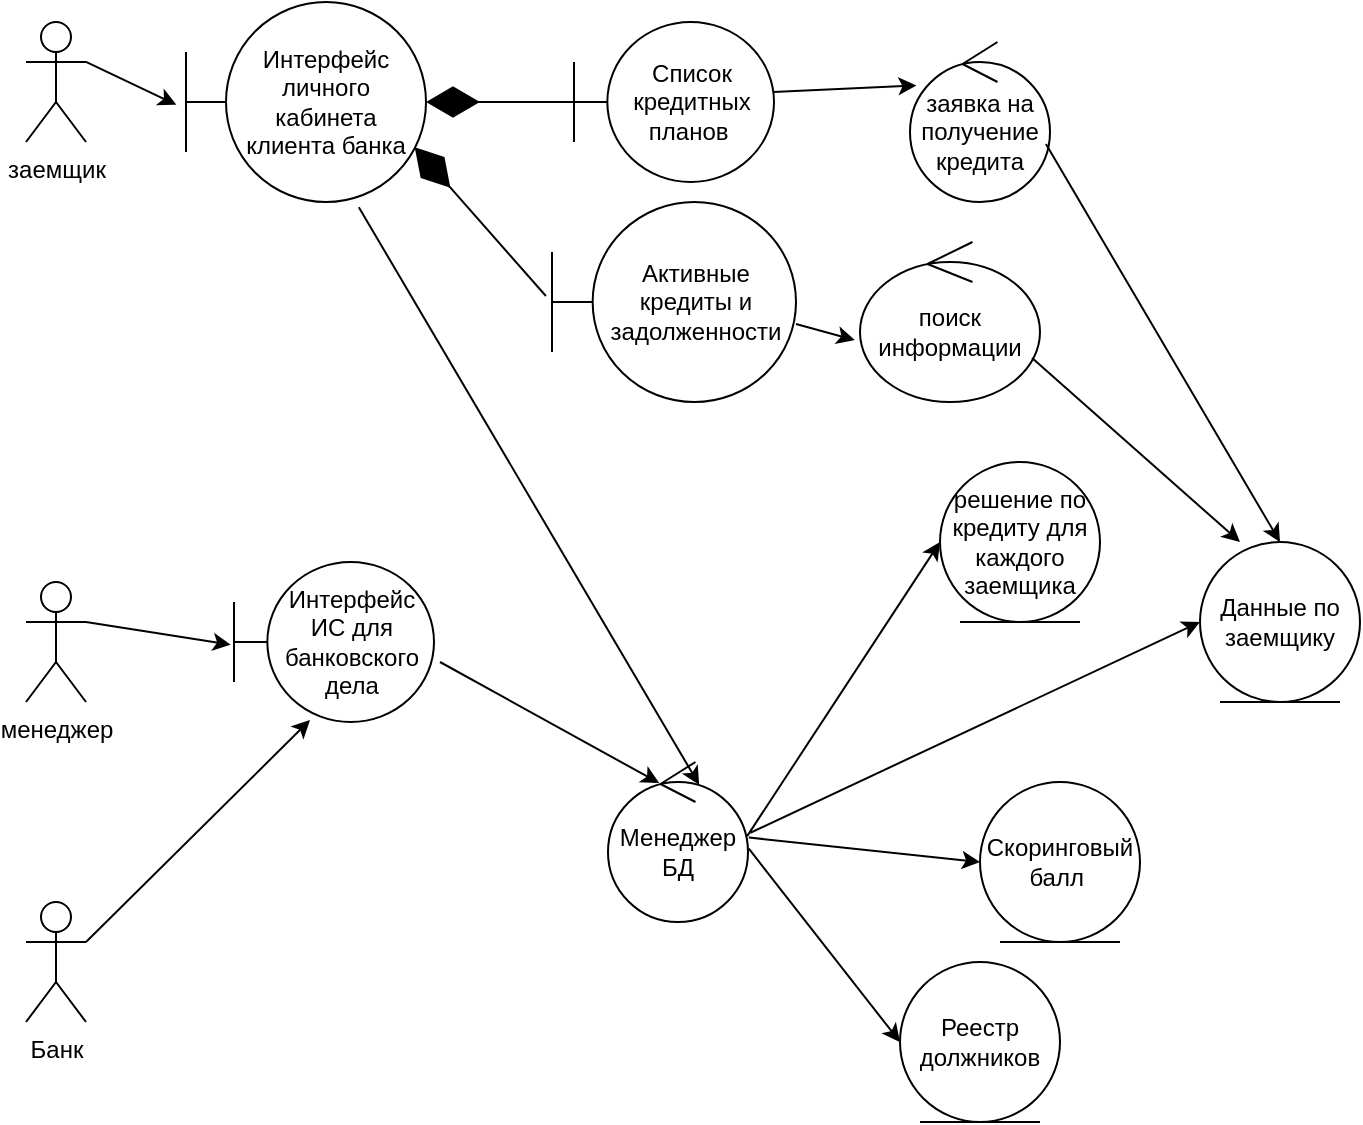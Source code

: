 <mxfile version="24.0.7" type="device">
  <diagram name="Страница — 1" id="EhDZaYC4rr0RQWu_kXCq">
    <mxGraphModel dx="1434" dy="780" grid="1" gridSize="10" guides="1" tooltips="1" connect="1" arrows="1" fold="1" page="1" pageScale="1" pageWidth="827" pageHeight="1169" math="0" shadow="0">
      <root>
        <mxCell id="0" />
        <mxCell id="1" parent="0" />
        <mxCell id="Fr_eiSPZfXDpYvOKX_Ld-1" value="заемщик" style="shape=umlActor;verticalLabelPosition=bottom;verticalAlign=top;html=1;outlineConnect=0;" parent="1" vertex="1">
          <mxGeometry x="123" y="60" width="30" height="60" as="geometry" />
        </mxCell>
        <mxCell id="Fr_eiSPZfXDpYvOKX_Ld-2" value="Банк" style="shape=umlActor;verticalLabelPosition=bottom;verticalAlign=top;html=1;outlineConnect=0;" parent="1" vertex="1">
          <mxGeometry x="123" y="500" width="30" height="60" as="geometry" />
        </mxCell>
        <mxCell id="Fr_eiSPZfXDpYvOKX_Ld-3" value="менеджер" style="shape=umlActor;verticalLabelPosition=bottom;verticalAlign=top;html=1;outlineConnect=0;" parent="1" vertex="1">
          <mxGeometry x="123" y="340" width="30" height="60" as="geometry" />
        </mxCell>
        <mxCell id="Fr_eiSPZfXDpYvOKX_Ld-8" value="Интерфейс ИС для банковского дела" style="shape=umlBoundary;whiteSpace=wrap;html=1;" parent="1" vertex="1">
          <mxGeometry x="227" y="330" width="100" height="80" as="geometry" />
        </mxCell>
        <mxCell id="Fr_eiSPZfXDpYvOKX_Ld-15" value="Менеджер БД" style="ellipse;shape=umlControl;whiteSpace=wrap;html=1;" parent="1" vertex="1">
          <mxGeometry x="414" y="430" width="70" height="80" as="geometry" />
        </mxCell>
        <mxCell id="Fr_eiSPZfXDpYvOKX_Ld-17" value="" style="endArrow=classic;html=1;rounded=0;exitX=1;exitY=0.333;exitDx=0;exitDy=0;exitPerimeter=0;entryX=-0.016;entryY=0.517;entryDx=0;entryDy=0;entryPerimeter=0;" parent="1" source="Fr_eiSPZfXDpYvOKX_Ld-3" target="Fr_eiSPZfXDpYvOKX_Ld-8" edge="1">
          <mxGeometry width="50" height="50" relative="1" as="geometry">
            <mxPoint x="303" y="530" as="sourcePoint" />
            <mxPoint x="353" y="480" as="targetPoint" />
          </mxGeometry>
        </mxCell>
        <mxCell id="Fr_eiSPZfXDpYvOKX_Ld-18" value="" style="endArrow=classic;html=1;rounded=0;entryX=0.366;entryY=0.132;entryDx=0;entryDy=0;entryPerimeter=0;" parent="1" target="Fr_eiSPZfXDpYvOKX_Ld-15" edge="1">
          <mxGeometry width="50" height="50" relative="1" as="geometry">
            <mxPoint x="330" y="380" as="sourcePoint" />
            <mxPoint x="484" y="371" as="targetPoint" />
          </mxGeometry>
        </mxCell>
        <mxCell id="Fr_eiSPZfXDpYvOKX_Ld-19" value="" style="endArrow=classic;html=1;rounded=0;exitX=1;exitY=0.333;exitDx=0;exitDy=0;exitPerimeter=0;entryX=0.38;entryY=0.988;entryDx=0;entryDy=0;entryPerimeter=0;" parent="1" source="Fr_eiSPZfXDpYvOKX_Ld-2" target="Fr_eiSPZfXDpYvOKX_Ld-8" edge="1">
          <mxGeometry width="50" height="50" relative="1" as="geometry">
            <mxPoint x="260" y="370" as="sourcePoint" />
            <mxPoint x="230" y="510" as="targetPoint" />
          </mxGeometry>
        </mxCell>
        <mxCell id="Fr_eiSPZfXDpYvOKX_Ld-20" value="Реестр должников" style="ellipse;shape=umlEntity;whiteSpace=wrap;html=1;" parent="1" vertex="1">
          <mxGeometry x="560" y="530" width="80" height="80" as="geometry" />
        </mxCell>
        <mxCell id="Fr_eiSPZfXDpYvOKX_Ld-21" value="Скоринговый балл&amp;nbsp;" style="ellipse;shape=umlEntity;whiteSpace=wrap;html=1;" parent="1" vertex="1">
          <mxGeometry x="600" y="440" width="80" height="80" as="geometry" />
        </mxCell>
        <mxCell id="Fr_eiSPZfXDpYvOKX_Ld-22" value="Данные по заемщику" style="ellipse;shape=umlEntity;whiteSpace=wrap;html=1;" parent="1" vertex="1">
          <mxGeometry x="710" y="320" width="80" height="80" as="geometry" />
        </mxCell>
        <mxCell id="Fr_eiSPZfXDpYvOKX_Ld-23" value="" style="endArrow=classic;html=1;rounded=0;exitX=1.017;exitY=0.442;exitDx=0;exitDy=0;exitPerimeter=0;entryX=0;entryY=0.5;entryDx=0;entryDy=0;" parent="1" source="Fr_eiSPZfXDpYvOKX_Ld-15" target="Fr_eiSPZfXDpYvOKX_Ld-22" edge="1">
          <mxGeometry width="50" height="50" relative="1" as="geometry">
            <mxPoint x="422" y="370" as="sourcePoint" />
            <mxPoint x="450" y="451" as="targetPoint" />
          </mxGeometry>
        </mxCell>
        <mxCell id="Fr_eiSPZfXDpYvOKX_Ld-24" value="" style="endArrow=classic;html=1;rounded=0;entryX=0;entryY=0.5;entryDx=0;entryDy=0;exitX=1.006;exitY=0.472;exitDx=0;exitDy=0;exitPerimeter=0;" parent="1" source="Fr_eiSPZfXDpYvOKX_Ld-15" target="Fr_eiSPZfXDpYvOKX_Ld-21" edge="1">
          <mxGeometry width="50" height="50" relative="1" as="geometry">
            <mxPoint x="495" y="475" as="sourcePoint" />
            <mxPoint x="600" y="310" as="targetPoint" />
          </mxGeometry>
        </mxCell>
        <mxCell id="Fr_eiSPZfXDpYvOKX_Ld-25" value="" style="endArrow=classic;html=1;rounded=0;entryX=0;entryY=0.5;entryDx=0;entryDy=0;exitX=1.006;exitY=0.542;exitDx=0;exitDy=0;exitPerimeter=0;" parent="1" source="Fr_eiSPZfXDpYvOKX_Ld-15" target="Fr_eiSPZfXDpYvOKX_Ld-20" edge="1">
          <mxGeometry width="50" height="50" relative="1" as="geometry">
            <mxPoint x="494" y="478" as="sourcePoint" />
            <mxPoint x="600" y="400" as="targetPoint" />
          </mxGeometry>
        </mxCell>
        <mxCell id="Roa18UqcXhiOv02ai0zm-1" value="решение по кредиту для каждого заемщика" style="ellipse;shape=umlEntity;whiteSpace=wrap;html=1;" parent="1" vertex="1">
          <mxGeometry x="580" y="280" width="80" height="80" as="geometry" />
        </mxCell>
        <mxCell id="Roa18UqcXhiOv02ai0zm-2" value="" style="endArrow=classic;html=1;rounded=0;exitX=0.994;exitY=0.463;exitDx=0;exitDy=0;exitPerimeter=0;entryX=0;entryY=0.5;entryDx=0;entryDy=0;" parent="1" source="Fr_eiSPZfXDpYvOKX_Ld-15" target="Roa18UqcXhiOv02ai0zm-1" edge="1">
          <mxGeometry width="50" height="50" relative="1" as="geometry">
            <mxPoint x="475" y="425" as="sourcePoint" />
            <mxPoint x="600" y="340" as="targetPoint" />
          </mxGeometry>
        </mxCell>
        <mxCell id="Roa18UqcXhiOv02ai0zm-3" value="Интерфейс личного кабинета клиента банка" style="shape=umlBoundary;whiteSpace=wrap;html=1;" parent="1" vertex="1">
          <mxGeometry x="203" y="50" width="120" height="100" as="geometry" />
        </mxCell>
        <mxCell id="Roa18UqcXhiOv02ai0zm-4" value="Список кредитных планов&amp;nbsp;" style="shape=umlBoundary;whiteSpace=wrap;html=1;" parent="1" vertex="1">
          <mxGeometry x="397" y="60" width="100" height="80" as="geometry" />
        </mxCell>
        <mxCell id="Roa18UqcXhiOv02ai0zm-7" value="" style="endArrow=diamondThin;endFill=1;endSize=24;html=1;rounded=0;exitX=-0.004;exitY=0.527;exitDx=0;exitDy=0;exitPerimeter=0;" parent="1" edge="1">
          <mxGeometry width="160" relative="1" as="geometry">
            <mxPoint x="397.0" y="100.0" as="sourcePoint" />
            <mxPoint x="323" y="100" as="targetPoint" />
          </mxGeometry>
        </mxCell>
        <mxCell id="Roa18UqcXhiOv02ai0zm-8" value="" style="endArrow=classic;html=1;rounded=0;exitX=1;exitY=0.333;exitDx=0;exitDy=0;exitPerimeter=0;entryX=-0.04;entryY=0.514;entryDx=0;entryDy=0;entryPerimeter=0;" parent="1" source="Fr_eiSPZfXDpYvOKX_Ld-1" target="Roa18UqcXhiOv02ai0zm-3" edge="1">
          <mxGeometry width="50" height="50" relative="1" as="geometry">
            <mxPoint x="163" y="340" as="sourcePoint" />
            <mxPoint x="235" y="351" as="targetPoint" />
          </mxGeometry>
        </mxCell>
        <mxCell id="Roa18UqcXhiOv02ai0zm-9" value="заявка на получение кредита" style="ellipse;shape=umlControl;whiteSpace=wrap;html=1;" parent="1" vertex="1">
          <mxGeometry x="565" y="70" width="70" height="80" as="geometry" />
        </mxCell>
        <mxCell id="Roa18UqcXhiOv02ai0zm-10" value="" style="endArrow=classic;html=1;rounded=0;exitX=0.996;exitY=0.437;exitDx=0;exitDy=0;exitPerimeter=0;entryX=0.046;entryY=0.272;entryDx=0;entryDy=0;entryPerimeter=0;" parent="1" source="Roa18UqcXhiOv02ai0zm-4" target="Roa18UqcXhiOv02ai0zm-9" edge="1">
          <mxGeometry width="50" height="50" relative="1" as="geometry">
            <mxPoint x="508" y="109" as="sourcePoint" />
            <mxPoint x="553" y="130" as="targetPoint" />
          </mxGeometry>
        </mxCell>
        <mxCell id="Roa18UqcXhiOv02ai0zm-12" value="" style="endArrow=classic;html=1;rounded=0;exitX=0.72;exitY=1.026;exitDx=0;exitDy=0;exitPerimeter=0;entryX=0.651;entryY=0.142;entryDx=0;entryDy=0;entryPerimeter=0;" parent="1" source="Roa18UqcXhiOv02ai0zm-3" target="Fr_eiSPZfXDpYvOKX_Ld-15" edge="1">
          <mxGeometry width="50" height="50" relative="1" as="geometry">
            <mxPoint x="422" y="370" as="sourcePoint" />
            <mxPoint x="450" y="451" as="targetPoint" />
          </mxGeometry>
        </mxCell>
        <mxCell id="Roa18UqcXhiOv02ai0zm-13" value="Активные кредиты и задолженности" style="shape=umlBoundary;whiteSpace=wrap;html=1;" parent="1" vertex="1">
          <mxGeometry x="386" y="150" width="122" height="100" as="geometry" />
        </mxCell>
        <mxCell id="Roa18UqcXhiOv02ai0zm-14" value="" style="endArrow=diamondThin;endFill=1;endSize=24;html=1;rounded=0;exitX=-0.025;exitY=0.47;exitDx=0;exitDy=0;exitPerimeter=0;entryX=0.953;entryY=0.726;entryDx=0;entryDy=0;entryPerimeter=0;" parent="1" source="Roa18UqcXhiOv02ai0zm-13" target="Roa18UqcXhiOv02ai0zm-3" edge="1">
          <mxGeometry width="160" relative="1" as="geometry">
            <mxPoint x="407.0" y="110.0" as="sourcePoint" />
            <mxPoint x="333" y="110" as="targetPoint" />
          </mxGeometry>
        </mxCell>
        <mxCell id="GYXx4-FCJ3Mp6mn_K2bR-1" value="поиск&lt;div&gt;информации&lt;/div&gt;" style="ellipse;shape=umlControl;whiteSpace=wrap;html=1;" parent="1" vertex="1">
          <mxGeometry x="540" y="170" width="90" height="80" as="geometry" />
        </mxCell>
        <mxCell id="GYXx4-FCJ3Mp6mn_K2bR-2" value="" style="endArrow=classic;html=1;rounded=0;entryX=-0.029;entryY=0.613;entryDx=0;entryDy=0;entryPerimeter=0;exitX=1;exitY=0.61;exitDx=0;exitDy=0;exitPerimeter=0;" parent="1" source="Roa18UqcXhiOv02ai0zm-13" target="GYXx4-FCJ3Mp6mn_K2bR-1" edge="1">
          <mxGeometry width="50" height="50" relative="1" as="geometry">
            <mxPoint x="390" y="430" as="sourcePoint" />
            <mxPoint x="440" y="380" as="targetPoint" />
          </mxGeometry>
        </mxCell>
        <mxCell id="GYXx4-FCJ3Mp6mn_K2bR-4" value="" style="endArrow=classic;html=1;rounded=0;exitX=0.971;exitY=0.638;exitDx=0;exitDy=0;exitPerimeter=0;entryX=0.5;entryY=0;entryDx=0;entryDy=0;" parent="1" source="Roa18UqcXhiOv02ai0zm-9" target="Fr_eiSPZfXDpYvOKX_Ld-22" edge="1">
          <mxGeometry width="50" height="50" relative="1" as="geometry">
            <mxPoint x="390" y="430" as="sourcePoint" />
            <mxPoint x="440" y="380" as="targetPoint" />
          </mxGeometry>
        </mxCell>
        <mxCell id="GYXx4-FCJ3Mp6mn_K2bR-5" value="" style="endArrow=classic;html=1;rounded=0;exitX=0.956;exitY=0.725;exitDx=0;exitDy=0;exitPerimeter=0;entryX=0.25;entryY=0;entryDx=0;entryDy=0;entryPerimeter=0;" parent="1" source="GYXx4-FCJ3Mp6mn_K2bR-1" target="Fr_eiSPZfXDpYvOKX_Ld-22" edge="1">
          <mxGeometry width="50" height="50" relative="1" as="geometry">
            <mxPoint x="390" y="430" as="sourcePoint" />
            <mxPoint x="440" y="380" as="targetPoint" />
          </mxGeometry>
        </mxCell>
      </root>
    </mxGraphModel>
  </diagram>
</mxfile>

